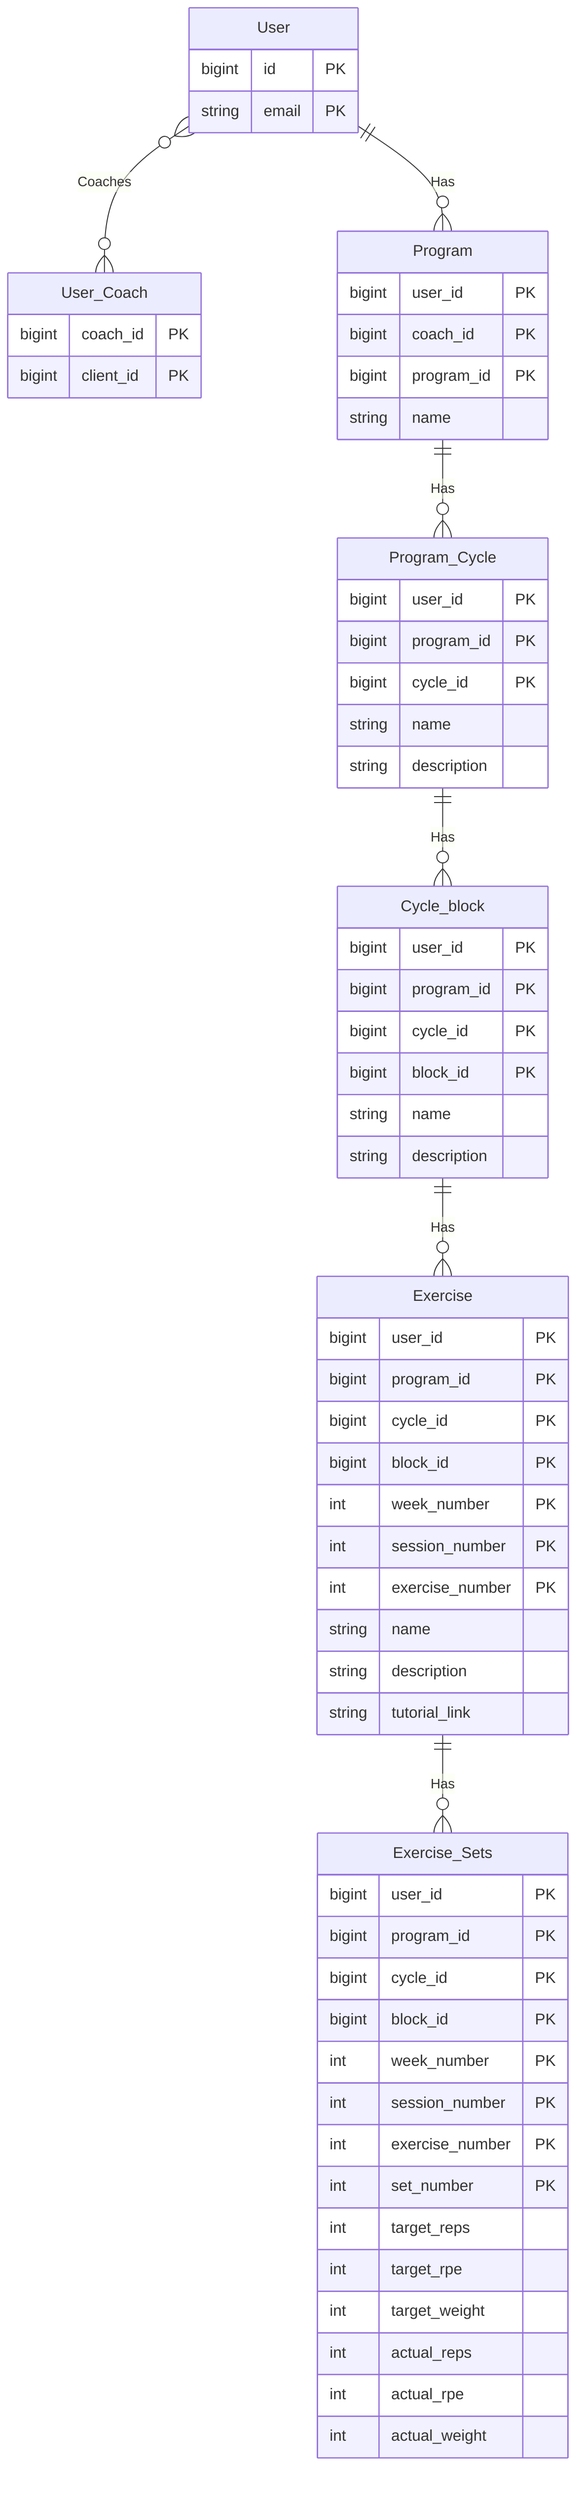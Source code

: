 erDiagram
    User{
        bigint id PK
        string email PK
    }

    User_Coach{
        bigint coach_id PK
        bigint client_id PK
    }

    Program{
        bigint user_id PK
        bigint coach_id PK
        bigint program_id PK
        string name
    }

    Program_Cycle{
        bigint user_id PK
        bigint program_id PK
        bigint cycle_id PK
        string name
        string description
    }

    Cycle_block{
        bigint user_id PK
        bigint program_id PK
        bigint cycle_id PK
        bigint block_id PK
        string name
        string description
    }

    Exercise{
        bigint user_id PK
        bigint program_id PK
        bigint cycle_id PK
        bigint block_id PK
        int week_number PK
        int session_number PK
        int exercise_number PK
        string name
        string description
        string tutorial_link
    }

    Exercise_Sets{
        bigint user_id PK
        bigint program_id PK
        bigint cycle_id PK
        bigint block_id PK
        int week_number PK
        int session_number PK
        int exercise_number PK
        int set_number PK

        int target_reps
        int target_rpe
        int target_weight
        int actual_reps
        int actual_rpe
        int actual_weight
    }

    User }o--o{ User_Coach: "Coaches"
    User ||--o{ Program : "Has"

    Program ||--o{ Program_Cycle : "Has"
    Program_Cycle ||--o{ Cycle_block : "Has"
    Cycle_block ||--o{ Exercise : "Has"
    Exercise ||--o{ Exercise_Sets : "Has"